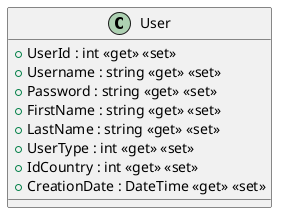 @startuml
class User {
    + UserId : int <<get>> <<set>>
    + Username : string <<get>> <<set>>
    + Password : string <<get>> <<set>>
    + FirstName : string <<get>> <<set>>
    + LastName : string <<get>> <<set>>
    + UserType : int <<get>> <<set>>
    + IdCountry : int <<get>> <<set>>
    + CreationDate : DateTime <<get>> <<set>>
}
@enduml
